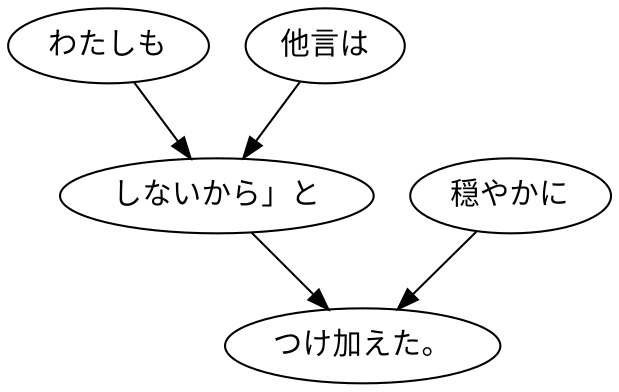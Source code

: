 digraph graph7257 {
	node0 [label="わたしも"];
	node1 [label="他言は"];
	node2 [label="しないから」と"];
	node3 [label="穏やかに"];
	node4 [label="つけ加えた。"];
	node0 -> node2;
	node1 -> node2;
	node2 -> node4;
	node3 -> node4;
}

